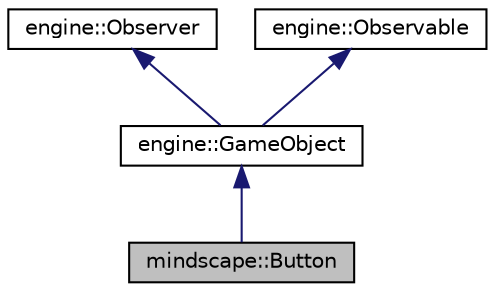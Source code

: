 digraph "mindscape::Button"
{
  edge [fontname="Helvetica",fontsize="10",labelfontname="Helvetica",labelfontsize="10"];
  node [fontname="Helvetica",fontsize="10",shape=record];
  Node1 [label="mindscape::Button",height=0.2,width=0.4,color="black", fillcolor="grey75", style="filled", fontcolor="black"];
  Node2 -> Node1 [dir="back",color="midnightblue",fontsize="10",style="solid"];
  Node2 [label="engine::GameObject",height=0.2,width=0.4,color="black", fillcolor="white", style="filled",URL="$classengine_1_1_game_object.html"];
  Node3 -> Node2 [dir="back",color="midnightblue",fontsize="10",style="solid"];
  Node3 [label="engine::Observer",height=0.2,width=0.4,color="black", fillcolor="white", style="filled",URL="$classengine_1_1_observer.html"];
  Node4 -> Node2 [dir="back",color="midnightblue",fontsize="10",style="solid"];
  Node4 [label="engine::Observable",height=0.2,width=0.4,color="black", fillcolor="white", style="filled",URL="$classengine_1_1_observable.html"];
}
